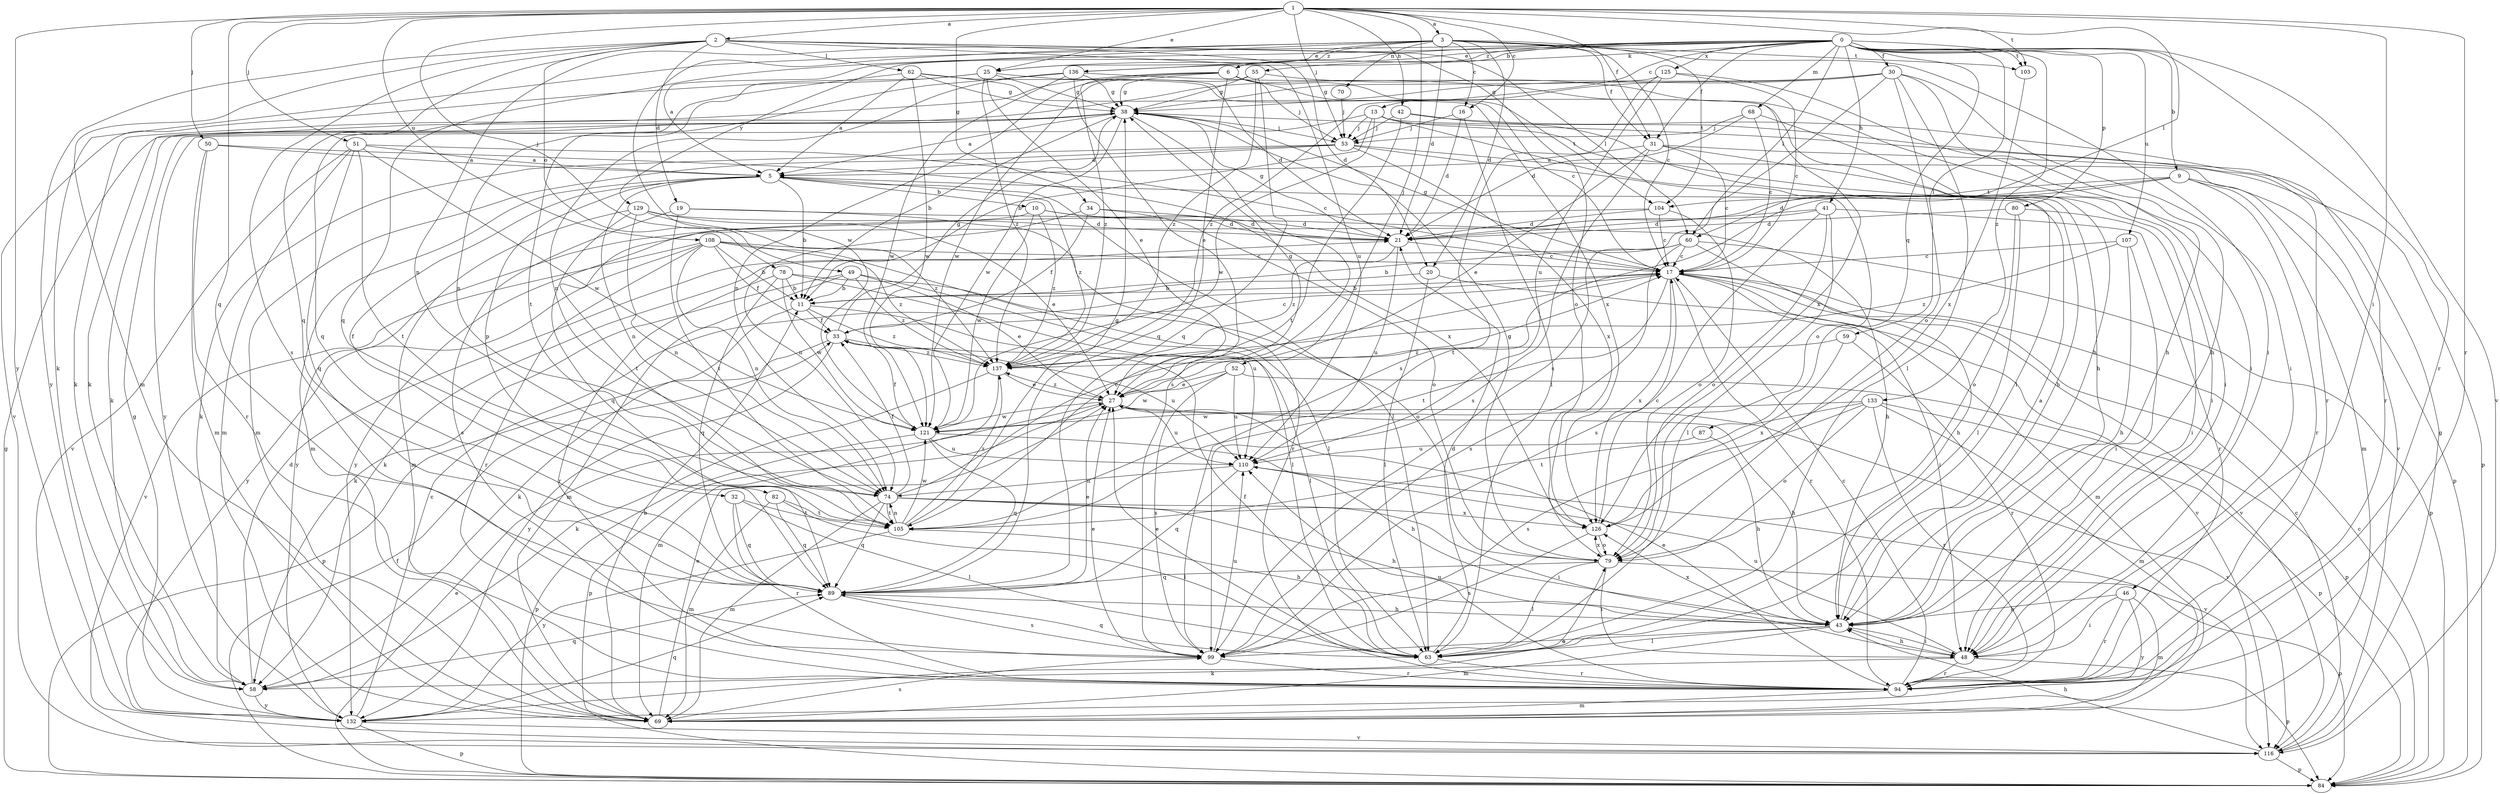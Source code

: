 strict digraph  {
0;
1;
2;
3;
5;
6;
9;
10;
11;
13;
16;
17;
19;
20;
21;
25;
27;
30;
31;
32;
33;
34;
38;
41;
42;
43;
46;
48;
49;
50;
51;
52;
53;
55;
58;
59;
60;
62;
63;
68;
69;
70;
74;
78;
79;
80;
82;
84;
87;
89;
94;
99;
103;
104;
105;
107;
108;
110;
116;
121;
125;
126;
129;
132;
133;
136;
137;
0 -> 6  [label=b];
0 -> 9  [label=b];
0 -> 13  [label=c];
0 -> 25  [label=e];
0 -> 30  [label=f];
0 -> 31  [label=f];
0 -> 41  [label=h];
0 -> 55  [label=k];
0 -> 58  [label=k];
0 -> 59  [label=l];
0 -> 60  [label=l];
0 -> 68  [label=m];
0 -> 80  [label=p];
0 -> 87  [label=q];
0 -> 89  [label=q];
0 -> 94  [label=r];
0 -> 103  [label=t];
0 -> 107  [label=u];
0 -> 116  [label=v];
0 -> 125  [label=x];
0 -> 129  [label=y];
0 -> 133  [label=z];
0 -> 136  [label=z];
1 -> 2  [label=a];
1 -> 3  [label=a];
1 -> 16  [label=c];
1 -> 25  [label=e];
1 -> 31  [label=f];
1 -> 34  [label=g];
1 -> 42  [label=h];
1 -> 46  [label=i];
1 -> 49  [label=j];
1 -> 50  [label=j];
1 -> 51  [label=j];
1 -> 52  [label=j];
1 -> 53  [label=j];
1 -> 60  [label=l];
1 -> 89  [label=q];
1 -> 94  [label=r];
1 -> 103  [label=t];
1 -> 108  [label=u];
1 -> 132  [label=y];
2 -> 19  [label=d];
2 -> 20  [label=d];
2 -> 60  [label=l];
2 -> 62  [label=l];
2 -> 69  [label=m];
2 -> 78  [label=o];
2 -> 79  [label=o];
2 -> 89  [label=q];
2 -> 99  [label=s];
2 -> 110  [label=u];
2 -> 132  [label=y];
3 -> 5  [label=a];
3 -> 16  [label=c];
3 -> 17  [label=c];
3 -> 20  [label=d];
3 -> 21  [label=d];
3 -> 25  [label=e];
3 -> 31  [label=f];
3 -> 48  [label=i];
3 -> 70  [label=n];
3 -> 74  [label=n];
3 -> 103  [label=t];
3 -> 104  [label=t];
3 -> 121  [label=w];
3 -> 136  [label=z];
5 -> 10  [label=b];
5 -> 11  [label=b];
5 -> 32  [label=f];
5 -> 63  [label=l];
5 -> 69  [label=m];
5 -> 74  [label=n];
5 -> 82  [label=p];
5 -> 137  [label=z];
6 -> 38  [label=g];
6 -> 53  [label=j];
6 -> 58  [label=k];
6 -> 74  [label=n];
6 -> 89  [label=q];
6 -> 104  [label=t];
6 -> 126  [label=x];
6 -> 137  [label=z];
9 -> 21  [label=d];
9 -> 69  [label=m];
9 -> 84  [label=p];
9 -> 94  [label=r];
9 -> 104  [label=t];
9 -> 105  [label=t];
10 -> 21  [label=d];
10 -> 43  [label=h];
10 -> 105  [label=t];
10 -> 121  [label=w];
10 -> 137  [label=z];
11 -> 33  [label=f];
11 -> 58  [label=k];
11 -> 63  [label=l];
11 -> 137  [label=z];
13 -> 11  [label=b];
13 -> 43  [label=h];
13 -> 53  [label=j];
13 -> 79  [label=o];
13 -> 94  [label=r];
13 -> 121  [label=w];
13 -> 132  [label=y];
16 -> 21  [label=d];
16 -> 53  [label=j];
16 -> 63  [label=l];
17 -> 11  [label=b];
17 -> 38  [label=g];
17 -> 48  [label=i];
17 -> 69  [label=m];
17 -> 94  [label=r];
17 -> 105  [label=t];
17 -> 116  [label=v];
17 -> 126  [label=x];
19 -> 21  [label=d];
19 -> 94  [label=r];
19 -> 99  [label=s];
19 -> 105  [label=t];
20 -> 11  [label=b];
20 -> 63  [label=l];
20 -> 116  [label=v];
21 -> 17  [label=c];
21 -> 38  [label=g];
21 -> 110  [label=u];
21 -> 137  [label=z];
25 -> 21  [label=d];
25 -> 27  [label=e];
25 -> 38  [label=g];
25 -> 74  [label=n];
25 -> 116  [label=v];
25 -> 137  [label=z];
27 -> 17  [label=c];
27 -> 38  [label=g];
27 -> 43  [label=h];
27 -> 84  [label=p];
27 -> 110  [label=u];
27 -> 116  [label=v];
27 -> 121  [label=w];
27 -> 137  [label=z];
30 -> 38  [label=g];
30 -> 43  [label=h];
30 -> 48  [label=i];
30 -> 58  [label=k];
30 -> 63  [label=l];
30 -> 79  [label=o];
30 -> 99  [label=s];
30 -> 137  [label=z];
31 -> 5  [label=a];
31 -> 17  [label=c];
31 -> 27  [label=e];
31 -> 48  [label=i];
31 -> 84  [label=p];
31 -> 99  [label=s];
32 -> 63  [label=l];
32 -> 89  [label=q];
32 -> 94  [label=r];
32 -> 105  [label=t];
33 -> 17  [label=c];
33 -> 38  [label=g];
33 -> 84  [label=p];
33 -> 110  [label=u];
33 -> 132  [label=y];
33 -> 137  [label=z];
34 -> 21  [label=d];
34 -> 33  [label=f];
34 -> 74  [label=n];
34 -> 79  [label=o];
38 -> 5  [label=a];
38 -> 11  [label=b];
38 -> 53  [label=j];
38 -> 58  [label=k];
38 -> 99  [label=s];
38 -> 121  [label=w];
41 -> 21  [label=d];
41 -> 63  [label=l];
41 -> 79  [label=o];
41 -> 94  [label=r];
41 -> 99  [label=s];
41 -> 132  [label=y];
42 -> 53  [label=j];
42 -> 63  [label=l];
42 -> 94  [label=r];
42 -> 105  [label=t];
43 -> 5  [label=a];
43 -> 48  [label=i];
43 -> 63  [label=l];
43 -> 69  [label=m];
43 -> 99  [label=s];
43 -> 126  [label=x];
46 -> 43  [label=h];
46 -> 48  [label=i];
46 -> 69  [label=m];
46 -> 94  [label=r];
46 -> 132  [label=y];
48 -> 43  [label=h];
48 -> 58  [label=k];
48 -> 84  [label=p];
48 -> 94  [label=r];
48 -> 110  [label=u];
49 -> 11  [label=b];
49 -> 27  [label=e];
49 -> 58  [label=k];
49 -> 63  [label=l];
49 -> 69  [label=m];
49 -> 137  [label=z];
50 -> 5  [label=a];
50 -> 69  [label=m];
50 -> 94  [label=r];
50 -> 126  [label=x];
51 -> 5  [label=a];
51 -> 17  [label=c];
51 -> 69  [label=m];
51 -> 89  [label=q];
51 -> 105  [label=t];
51 -> 116  [label=v];
51 -> 121  [label=w];
52 -> 27  [label=e];
52 -> 84  [label=p];
52 -> 99  [label=s];
52 -> 110  [label=u];
52 -> 121  [label=w];
53 -> 5  [label=a];
53 -> 43  [label=h];
53 -> 58  [label=k];
53 -> 69  [label=m];
53 -> 116  [label=v];
53 -> 126  [label=x];
55 -> 38  [label=g];
55 -> 48  [label=i];
55 -> 89  [label=q];
55 -> 121  [label=w];
55 -> 137  [label=z];
58 -> 21  [label=d];
58 -> 89  [label=q];
58 -> 132  [label=y];
59 -> 94  [label=r];
59 -> 126  [label=x];
59 -> 137  [label=z];
60 -> 11  [label=b];
60 -> 17  [label=c];
60 -> 43  [label=h];
60 -> 58  [label=k];
60 -> 84  [label=p];
60 -> 99  [label=s];
62 -> 5  [label=a];
62 -> 17  [label=c];
62 -> 38  [label=g];
62 -> 89  [label=q];
62 -> 121  [label=w];
62 -> 126  [label=x];
63 -> 21  [label=d];
63 -> 27  [label=e];
63 -> 33  [label=f];
63 -> 89  [label=q];
63 -> 94  [label=r];
68 -> 17  [label=c];
68 -> 21  [label=d];
68 -> 48  [label=i];
68 -> 53  [label=j];
69 -> 11  [label=b];
69 -> 27  [label=e];
69 -> 99  [label=s];
70 -> 53  [label=j];
74 -> 17  [label=c];
74 -> 33  [label=f];
74 -> 43  [label=h];
74 -> 48  [label=i];
74 -> 69  [label=m];
74 -> 89  [label=q];
74 -> 105  [label=t];
74 -> 126  [label=x];
78 -> 11  [label=b];
78 -> 79  [label=o];
78 -> 89  [label=q];
78 -> 94  [label=r];
78 -> 110  [label=u];
78 -> 121  [label=w];
79 -> 38  [label=g];
79 -> 48  [label=i];
79 -> 63  [label=l];
79 -> 84  [label=p];
79 -> 89  [label=q];
79 -> 126  [label=x];
80 -> 21  [label=d];
80 -> 48  [label=i];
80 -> 63  [label=l];
80 -> 79  [label=o];
82 -> 63  [label=l];
82 -> 69  [label=m];
82 -> 89  [label=q];
82 -> 105  [label=t];
84 -> 17  [label=c];
84 -> 27  [label=e];
84 -> 33  [label=f];
84 -> 38  [label=g];
87 -> 43  [label=h];
87 -> 110  [label=u];
89 -> 27  [label=e];
89 -> 43  [label=h];
89 -> 99  [label=s];
94 -> 17  [label=c];
94 -> 27  [label=e];
94 -> 69  [label=m];
94 -> 110  [label=u];
99 -> 27  [label=e];
99 -> 94  [label=r];
99 -> 110  [label=u];
103 -> 126  [label=x];
104 -> 17  [label=c];
104 -> 21  [label=d];
104 -> 79  [label=o];
104 -> 132  [label=y];
105 -> 38  [label=g];
105 -> 43  [label=h];
105 -> 74  [label=n];
105 -> 121  [label=w];
105 -> 132  [label=y];
105 -> 137  [label=z];
107 -> 17  [label=c];
107 -> 43  [label=h];
107 -> 48  [label=i];
107 -> 137  [label=z];
108 -> 11  [label=b];
108 -> 17  [label=c];
108 -> 33  [label=f];
108 -> 63  [label=l];
108 -> 74  [label=n];
108 -> 94  [label=r];
108 -> 116  [label=v];
108 -> 132  [label=y];
108 -> 137  [label=z];
110 -> 74  [label=n];
110 -> 89  [label=q];
110 -> 116  [label=v];
116 -> 17  [label=c];
116 -> 38  [label=g];
116 -> 43  [label=h];
116 -> 84  [label=p];
121 -> 33  [label=f];
121 -> 43  [label=h];
121 -> 84  [label=p];
121 -> 89  [label=q];
121 -> 110  [label=u];
125 -> 17  [label=c];
125 -> 38  [label=g];
125 -> 43  [label=h];
125 -> 99  [label=s];
125 -> 110  [label=u];
126 -> 17  [label=c];
126 -> 79  [label=o];
126 -> 99  [label=s];
129 -> 21  [label=d];
129 -> 27  [label=e];
129 -> 69  [label=m];
129 -> 74  [label=n];
129 -> 89  [label=q];
129 -> 137  [label=z];
132 -> 17  [label=c];
132 -> 38  [label=g];
132 -> 79  [label=o];
132 -> 84  [label=p];
132 -> 89  [label=q];
132 -> 116  [label=v];
133 -> 69  [label=m];
133 -> 79  [label=o];
133 -> 84  [label=p];
133 -> 94  [label=r];
133 -> 99  [label=s];
133 -> 105  [label=t];
133 -> 121  [label=w];
136 -> 27  [label=e];
136 -> 38  [label=g];
136 -> 43  [label=h];
136 -> 74  [label=n];
136 -> 105  [label=t];
136 -> 121  [label=w];
137 -> 27  [label=e];
137 -> 58  [label=k];
137 -> 69  [label=m];
}
